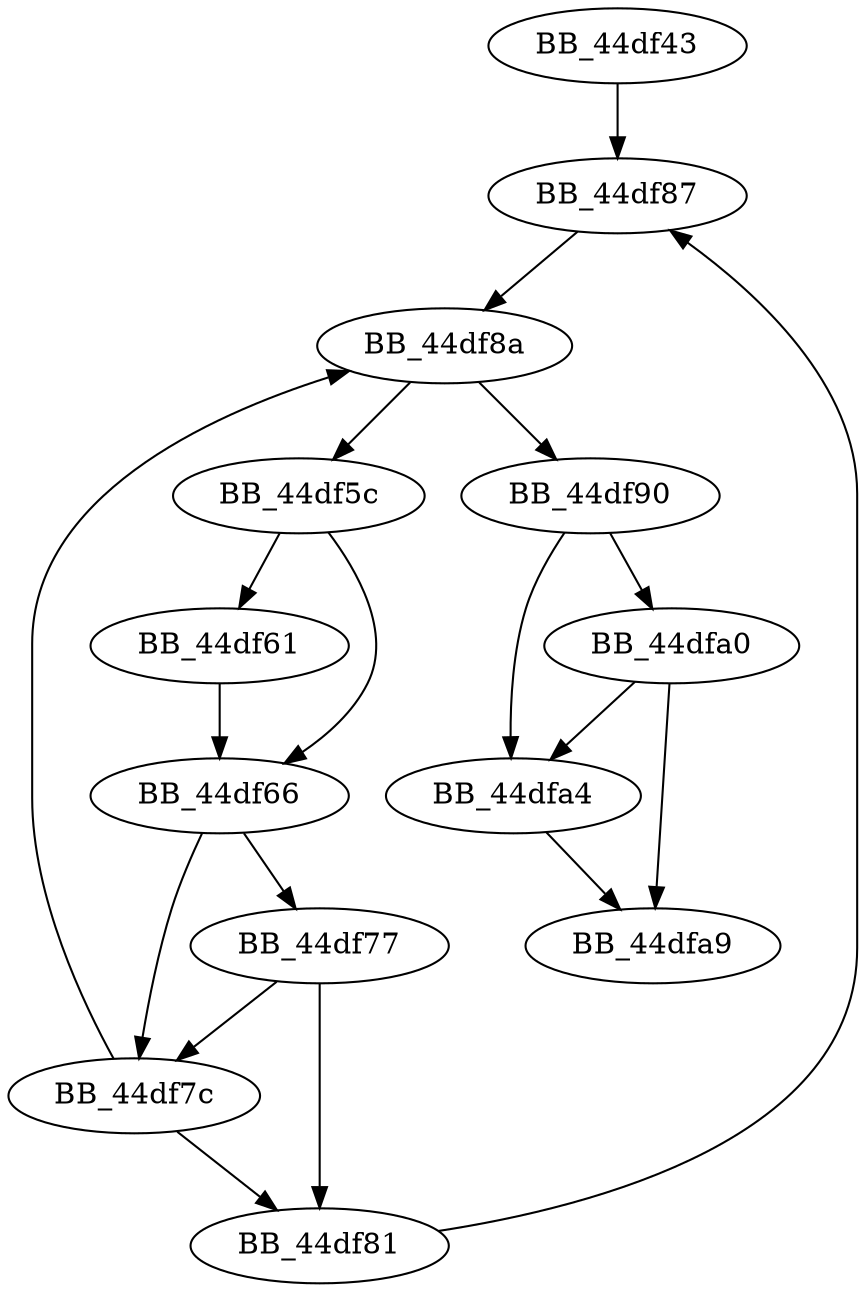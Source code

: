 DiGraph sub_44DF43{
BB_44df43->BB_44df87
BB_44df5c->BB_44df61
BB_44df5c->BB_44df66
BB_44df61->BB_44df66
BB_44df66->BB_44df77
BB_44df66->BB_44df7c
BB_44df77->BB_44df7c
BB_44df77->BB_44df81
BB_44df7c->BB_44df81
BB_44df7c->BB_44df8a
BB_44df81->BB_44df87
BB_44df87->BB_44df8a
BB_44df8a->BB_44df5c
BB_44df8a->BB_44df90
BB_44df90->BB_44dfa0
BB_44df90->BB_44dfa4
BB_44dfa0->BB_44dfa4
BB_44dfa0->BB_44dfa9
BB_44dfa4->BB_44dfa9
}
